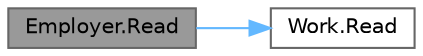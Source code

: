 digraph "Employer.Read"
{
 // LATEX_PDF_SIZE
  bgcolor="transparent";
  edge [fontname=Helvetica,fontsize=10,labelfontname=Helvetica,labelfontsize=10];
  node [fontname=Helvetica,fontsize=10,shape=box,height=0.2,width=0.4];
  rankdir="LR";
  Node1 [id="Node000001",label="Employer.Read",height=0.2,width=0.4,color="gray40", fillcolor="grey60", style="filled", fontcolor="black",tooltip="Читает детали работодателя и трех работ из консоли."];
  Node1 -> Node2 [id="edge1_Node000001_Node000002",color="steelblue1",style="solid",tooltip=" "];
  Node2 [id="Node000002",label="Work.Read",height=0.2,width=0.4,color="grey40", fillcolor="white", style="filled",URL="$class_work.html#ae943b9df84f34403a415eaf173258758",tooltip="Читает заработную плату из консоли."];
}
